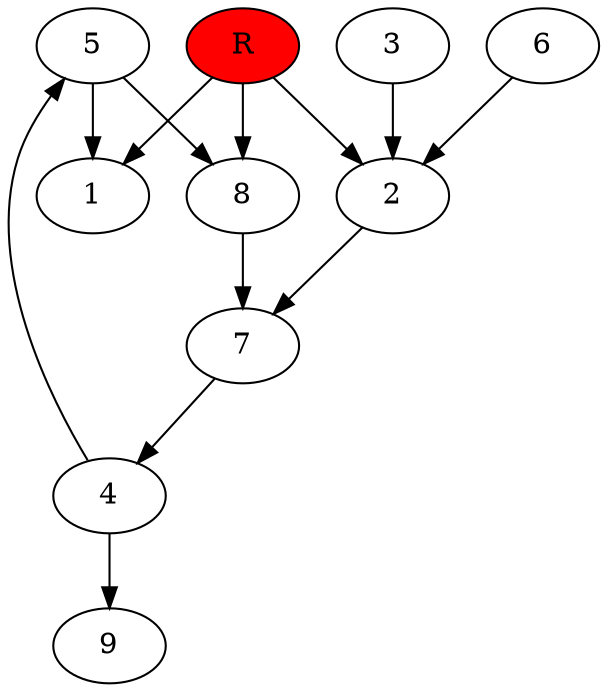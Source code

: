 digraph prb42979 {
	1
	2
	3
	4
	5
	6
	7
	8
	R [fillcolor="#ff0000" style=filled]
	2 -> 7
	3 -> 2
	4 -> 5
	4 -> 9
	5 -> 1
	5 -> 8
	6 -> 2
	7 -> 4
	8 -> 7
	R -> 1
	R -> 2
	R -> 8
}
